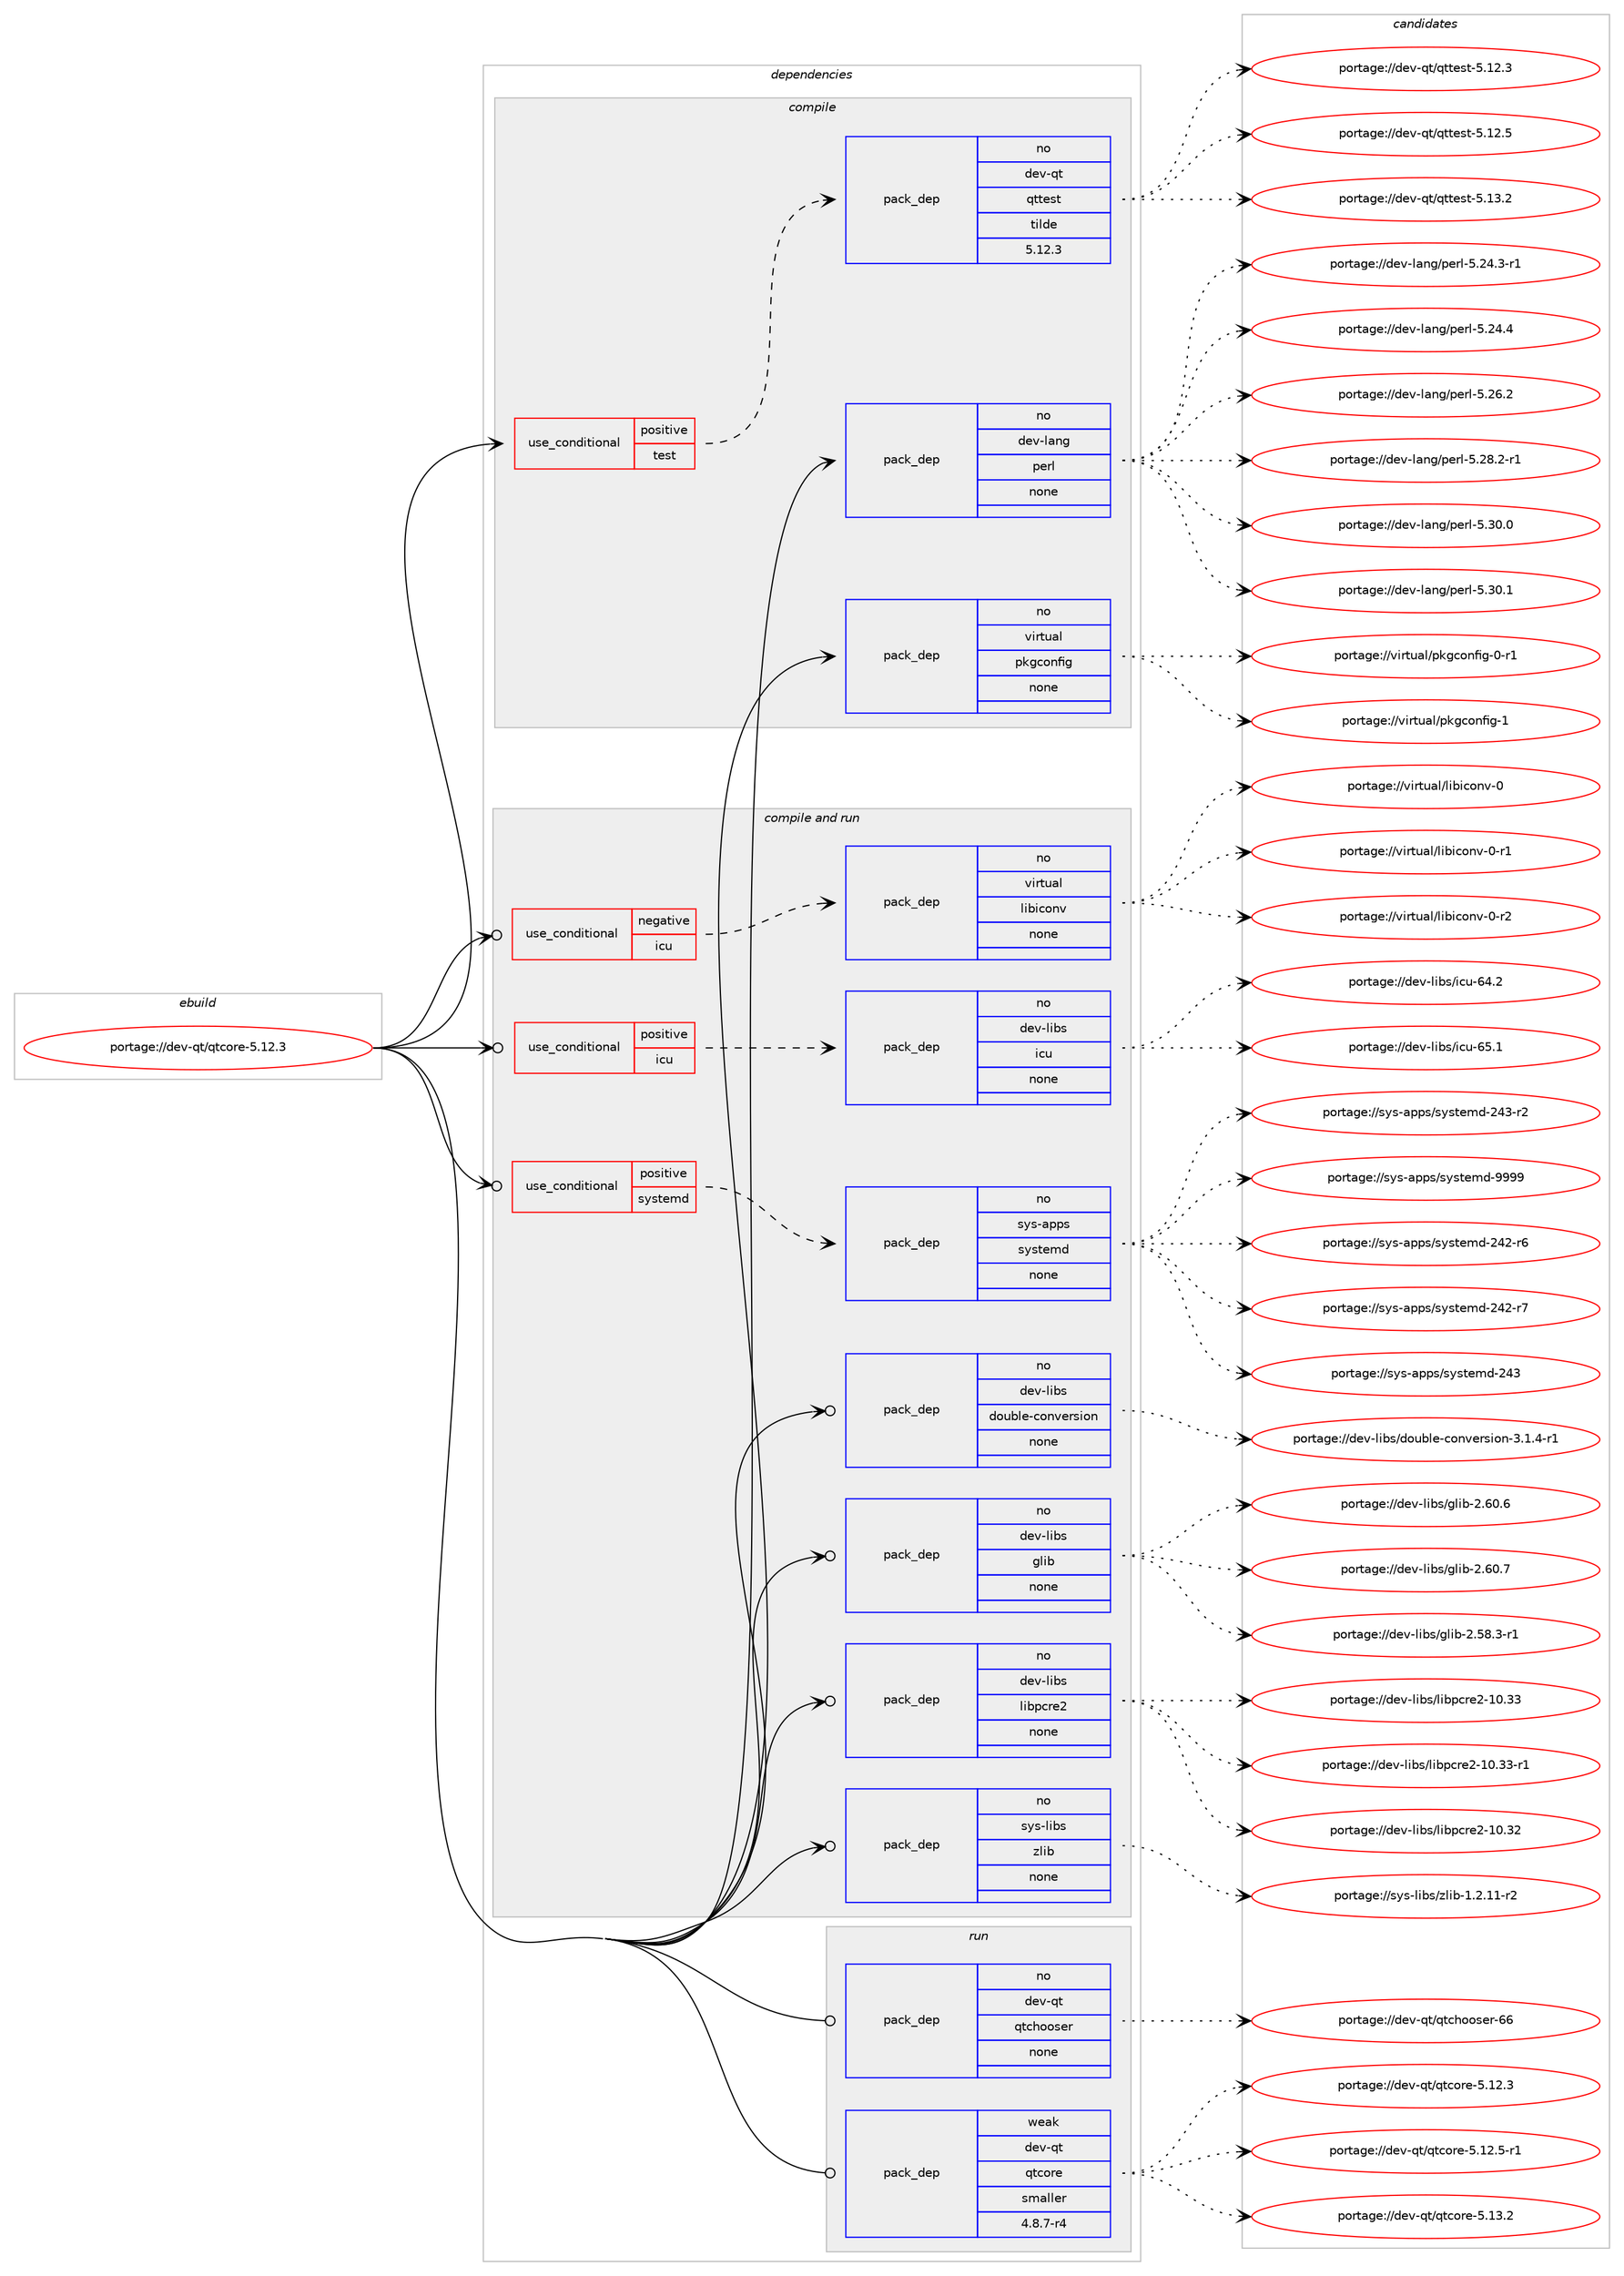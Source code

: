 digraph prolog {

# *************
# Graph options
# *************

newrank=true;
concentrate=true;
compound=true;
graph [rankdir=LR,fontname=Helvetica,fontsize=10,ranksep=1.5];#, ranksep=2.5, nodesep=0.2];
edge  [arrowhead=vee];
node  [fontname=Helvetica,fontsize=10];

# **********
# The ebuild
# **********

subgraph cluster_leftcol {
color=gray;
rank=same;
label=<<i>ebuild</i>>;
id [label="portage://dev-qt/qtcore-5.12.3", color=red, width=4, href="../dev-qt/qtcore-5.12.3.svg"];
}

# ****************
# The dependencies
# ****************

subgraph cluster_midcol {
color=gray;
label=<<i>dependencies</i>>;
subgraph cluster_compile {
fillcolor="#eeeeee";
style=filled;
label=<<i>compile</i>>;
subgraph cond41601 {
dependency181502 [label=<<TABLE BORDER="0" CELLBORDER="1" CELLSPACING="0" CELLPADDING="4"><TR><TD ROWSPAN="3" CELLPADDING="10">use_conditional</TD></TR><TR><TD>positive</TD></TR><TR><TD>test</TD></TR></TABLE>>, shape=none, color=red];
subgraph pack136479 {
dependency181503 [label=<<TABLE BORDER="0" CELLBORDER="1" CELLSPACING="0" CELLPADDING="4" WIDTH="220"><TR><TD ROWSPAN="6" CELLPADDING="30">pack_dep</TD></TR><TR><TD WIDTH="110">no</TD></TR><TR><TD>dev-qt</TD></TR><TR><TD>qttest</TD></TR><TR><TD>tilde</TD></TR><TR><TD>5.12.3</TD></TR></TABLE>>, shape=none, color=blue];
}
dependency181502:e -> dependency181503:w [weight=20,style="dashed",arrowhead="vee"];
}
id:e -> dependency181502:w [weight=20,style="solid",arrowhead="vee"];
subgraph pack136480 {
dependency181504 [label=<<TABLE BORDER="0" CELLBORDER="1" CELLSPACING="0" CELLPADDING="4" WIDTH="220"><TR><TD ROWSPAN="6" CELLPADDING="30">pack_dep</TD></TR><TR><TD WIDTH="110">no</TD></TR><TR><TD>dev-lang</TD></TR><TR><TD>perl</TD></TR><TR><TD>none</TD></TR><TR><TD></TD></TR></TABLE>>, shape=none, color=blue];
}
id:e -> dependency181504:w [weight=20,style="solid",arrowhead="vee"];
subgraph pack136481 {
dependency181505 [label=<<TABLE BORDER="0" CELLBORDER="1" CELLSPACING="0" CELLPADDING="4" WIDTH="220"><TR><TD ROWSPAN="6" CELLPADDING="30">pack_dep</TD></TR><TR><TD WIDTH="110">no</TD></TR><TR><TD>virtual</TD></TR><TR><TD>pkgconfig</TD></TR><TR><TD>none</TD></TR><TR><TD></TD></TR></TABLE>>, shape=none, color=blue];
}
id:e -> dependency181505:w [weight=20,style="solid",arrowhead="vee"];
}
subgraph cluster_compileandrun {
fillcolor="#eeeeee";
style=filled;
label=<<i>compile and run</i>>;
subgraph cond41602 {
dependency181506 [label=<<TABLE BORDER="0" CELLBORDER="1" CELLSPACING="0" CELLPADDING="4"><TR><TD ROWSPAN="3" CELLPADDING="10">use_conditional</TD></TR><TR><TD>negative</TD></TR><TR><TD>icu</TD></TR></TABLE>>, shape=none, color=red];
subgraph pack136482 {
dependency181507 [label=<<TABLE BORDER="0" CELLBORDER="1" CELLSPACING="0" CELLPADDING="4" WIDTH="220"><TR><TD ROWSPAN="6" CELLPADDING="30">pack_dep</TD></TR><TR><TD WIDTH="110">no</TD></TR><TR><TD>virtual</TD></TR><TR><TD>libiconv</TD></TR><TR><TD>none</TD></TR><TR><TD></TD></TR></TABLE>>, shape=none, color=blue];
}
dependency181506:e -> dependency181507:w [weight=20,style="dashed",arrowhead="vee"];
}
id:e -> dependency181506:w [weight=20,style="solid",arrowhead="odotvee"];
subgraph cond41603 {
dependency181508 [label=<<TABLE BORDER="0" CELLBORDER="1" CELLSPACING="0" CELLPADDING="4"><TR><TD ROWSPAN="3" CELLPADDING="10">use_conditional</TD></TR><TR><TD>positive</TD></TR><TR><TD>icu</TD></TR></TABLE>>, shape=none, color=red];
subgraph pack136483 {
dependency181509 [label=<<TABLE BORDER="0" CELLBORDER="1" CELLSPACING="0" CELLPADDING="4" WIDTH="220"><TR><TD ROWSPAN="6" CELLPADDING="30">pack_dep</TD></TR><TR><TD WIDTH="110">no</TD></TR><TR><TD>dev-libs</TD></TR><TR><TD>icu</TD></TR><TR><TD>none</TD></TR><TR><TD></TD></TR></TABLE>>, shape=none, color=blue];
}
dependency181508:e -> dependency181509:w [weight=20,style="dashed",arrowhead="vee"];
}
id:e -> dependency181508:w [weight=20,style="solid",arrowhead="odotvee"];
subgraph cond41604 {
dependency181510 [label=<<TABLE BORDER="0" CELLBORDER="1" CELLSPACING="0" CELLPADDING="4"><TR><TD ROWSPAN="3" CELLPADDING="10">use_conditional</TD></TR><TR><TD>positive</TD></TR><TR><TD>systemd</TD></TR></TABLE>>, shape=none, color=red];
subgraph pack136484 {
dependency181511 [label=<<TABLE BORDER="0" CELLBORDER="1" CELLSPACING="0" CELLPADDING="4" WIDTH="220"><TR><TD ROWSPAN="6" CELLPADDING="30">pack_dep</TD></TR><TR><TD WIDTH="110">no</TD></TR><TR><TD>sys-apps</TD></TR><TR><TD>systemd</TD></TR><TR><TD>none</TD></TR><TR><TD></TD></TR></TABLE>>, shape=none, color=blue];
}
dependency181510:e -> dependency181511:w [weight=20,style="dashed",arrowhead="vee"];
}
id:e -> dependency181510:w [weight=20,style="solid",arrowhead="odotvee"];
subgraph pack136485 {
dependency181512 [label=<<TABLE BORDER="0" CELLBORDER="1" CELLSPACING="0" CELLPADDING="4" WIDTH="220"><TR><TD ROWSPAN="6" CELLPADDING="30">pack_dep</TD></TR><TR><TD WIDTH="110">no</TD></TR><TR><TD>dev-libs</TD></TR><TR><TD>double-conversion</TD></TR><TR><TD>none</TD></TR><TR><TD></TD></TR></TABLE>>, shape=none, color=blue];
}
id:e -> dependency181512:w [weight=20,style="solid",arrowhead="odotvee"];
subgraph pack136486 {
dependency181513 [label=<<TABLE BORDER="0" CELLBORDER="1" CELLSPACING="0" CELLPADDING="4" WIDTH="220"><TR><TD ROWSPAN="6" CELLPADDING="30">pack_dep</TD></TR><TR><TD WIDTH="110">no</TD></TR><TR><TD>dev-libs</TD></TR><TR><TD>glib</TD></TR><TR><TD>none</TD></TR><TR><TD></TD></TR></TABLE>>, shape=none, color=blue];
}
id:e -> dependency181513:w [weight=20,style="solid",arrowhead="odotvee"];
subgraph pack136487 {
dependency181514 [label=<<TABLE BORDER="0" CELLBORDER="1" CELLSPACING="0" CELLPADDING="4" WIDTH="220"><TR><TD ROWSPAN="6" CELLPADDING="30">pack_dep</TD></TR><TR><TD WIDTH="110">no</TD></TR><TR><TD>dev-libs</TD></TR><TR><TD>libpcre2</TD></TR><TR><TD>none</TD></TR><TR><TD></TD></TR></TABLE>>, shape=none, color=blue];
}
id:e -> dependency181514:w [weight=20,style="solid",arrowhead="odotvee"];
subgraph pack136488 {
dependency181515 [label=<<TABLE BORDER="0" CELLBORDER="1" CELLSPACING="0" CELLPADDING="4" WIDTH="220"><TR><TD ROWSPAN="6" CELLPADDING="30">pack_dep</TD></TR><TR><TD WIDTH="110">no</TD></TR><TR><TD>sys-libs</TD></TR><TR><TD>zlib</TD></TR><TR><TD>none</TD></TR><TR><TD></TD></TR></TABLE>>, shape=none, color=blue];
}
id:e -> dependency181515:w [weight=20,style="solid",arrowhead="odotvee"];
}
subgraph cluster_run {
fillcolor="#eeeeee";
style=filled;
label=<<i>run</i>>;
subgraph pack136489 {
dependency181516 [label=<<TABLE BORDER="0" CELLBORDER="1" CELLSPACING="0" CELLPADDING="4" WIDTH="220"><TR><TD ROWSPAN="6" CELLPADDING="30">pack_dep</TD></TR><TR><TD WIDTH="110">no</TD></TR><TR><TD>dev-qt</TD></TR><TR><TD>qtchooser</TD></TR><TR><TD>none</TD></TR><TR><TD></TD></TR></TABLE>>, shape=none, color=blue];
}
id:e -> dependency181516:w [weight=20,style="solid",arrowhead="odot"];
subgraph pack136490 {
dependency181517 [label=<<TABLE BORDER="0" CELLBORDER="1" CELLSPACING="0" CELLPADDING="4" WIDTH="220"><TR><TD ROWSPAN="6" CELLPADDING="30">pack_dep</TD></TR><TR><TD WIDTH="110">weak</TD></TR><TR><TD>dev-qt</TD></TR><TR><TD>qtcore</TD></TR><TR><TD>smaller</TD></TR><TR><TD>4.8.7-r4</TD></TR></TABLE>>, shape=none, color=blue];
}
id:e -> dependency181517:w [weight=20,style="solid",arrowhead="odot"];
}
}

# **************
# The candidates
# **************

subgraph cluster_choices {
rank=same;
color=gray;
label=<<i>candidates</i>>;

subgraph choice136479 {
color=black;
nodesep=1;
choiceportage100101118451131164711311611610111511645534649504651 [label="portage://dev-qt/qttest-5.12.3", color=red, width=4,href="../dev-qt/qttest-5.12.3.svg"];
choiceportage100101118451131164711311611610111511645534649504653 [label="portage://dev-qt/qttest-5.12.5", color=red, width=4,href="../dev-qt/qttest-5.12.5.svg"];
choiceportage100101118451131164711311611610111511645534649514650 [label="portage://dev-qt/qttest-5.13.2", color=red, width=4,href="../dev-qt/qttest-5.13.2.svg"];
dependency181503:e -> choiceportage100101118451131164711311611610111511645534649504651:w [style=dotted,weight="100"];
dependency181503:e -> choiceportage100101118451131164711311611610111511645534649504653:w [style=dotted,weight="100"];
dependency181503:e -> choiceportage100101118451131164711311611610111511645534649514650:w [style=dotted,weight="100"];
}
subgraph choice136480 {
color=black;
nodesep=1;
choiceportage100101118451089711010347112101114108455346505246514511449 [label="portage://dev-lang/perl-5.24.3-r1", color=red, width=4,href="../dev-lang/perl-5.24.3-r1.svg"];
choiceportage10010111845108971101034711210111410845534650524652 [label="portage://dev-lang/perl-5.24.4", color=red, width=4,href="../dev-lang/perl-5.24.4.svg"];
choiceportage10010111845108971101034711210111410845534650544650 [label="portage://dev-lang/perl-5.26.2", color=red, width=4,href="../dev-lang/perl-5.26.2.svg"];
choiceportage100101118451089711010347112101114108455346505646504511449 [label="portage://dev-lang/perl-5.28.2-r1", color=red, width=4,href="../dev-lang/perl-5.28.2-r1.svg"];
choiceportage10010111845108971101034711210111410845534651484648 [label="portage://dev-lang/perl-5.30.0", color=red, width=4,href="../dev-lang/perl-5.30.0.svg"];
choiceportage10010111845108971101034711210111410845534651484649 [label="portage://dev-lang/perl-5.30.1", color=red, width=4,href="../dev-lang/perl-5.30.1.svg"];
dependency181504:e -> choiceportage100101118451089711010347112101114108455346505246514511449:w [style=dotted,weight="100"];
dependency181504:e -> choiceportage10010111845108971101034711210111410845534650524652:w [style=dotted,weight="100"];
dependency181504:e -> choiceportage10010111845108971101034711210111410845534650544650:w [style=dotted,weight="100"];
dependency181504:e -> choiceportage100101118451089711010347112101114108455346505646504511449:w [style=dotted,weight="100"];
dependency181504:e -> choiceportage10010111845108971101034711210111410845534651484648:w [style=dotted,weight="100"];
dependency181504:e -> choiceportage10010111845108971101034711210111410845534651484649:w [style=dotted,weight="100"];
}
subgraph choice136481 {
color=black;
nodesep=1;
choiceportage11810511411611797108471121071039911111010210510345484511449 [label="portage://virtual/pkgconfig-0-r1", color=red, width=4,href="../virtual/pkgconfig-0-r1.svg"];
choiceportage1181051141161179710847112107103991111101021051034549 [label="portage://virtual/pkgconfig-1", color=red, width=4,href="../virtual/pkgconfig-1.svg"];
dependency181505:e -> choiceportage11810511411611797108471121071039911111010210510345484511449:w [style=dotted,weight="100"];
dependency181505:e -> choiceportage1181051141161179710847112107103991111101021051034549:w [style=dotted,weight="100"];
}
subgraph choice136482 {
color=black;
nodesep=1;
choiceportage118105114116117971084710810598105991111101184548 [label="portage://virtual/libiconv-0", color=red, width=4,href="../virtual/libiconv-0.svg"];
choiceportage1181051141161179710847108105981059911111011845484511449 [label="portage://virtual/libiconv-0-r1", color=red, width=4,href="../virtual/libiconv-0-r1.svg"];
choiceportage1181051141161179710847108105981059911111011845484511450 [label="portage://virtual/libiconv-0-r2", color=red, width=4,href="../virtual/libiconv-0-r2.svg"];
dependency181507:e -> choiceportage118105114116117971084710810598105991111101184548:w [style=dotted,weight="100"];
dependency181507:e -> choiceportage1181051141161179710847108105981059911111011845484511449:w [style=dotted,weight="100"];
dependency181507:e -> choiceportage1181051141161179710847108105981059911111011845484511450:w [style=dotted,weight="100"];
}
subgraph choice136483 {
color=black;
nodesep=1;
choiceportage100101118451081059811547105991174554524650 [label="portage://dev-libs/icu-64.2", color=red, width=4,href="../dev-libs/icu-64.2.svg"];
choiceportage100101118451081059811547105991174554534649 [label="portage://dev-libs/icu-65.1", color=red, width=4,href="../dev-libs/icu-65.1.svg"];
dependency181509:e -> choiceportage100101118451081059811547105991174554524650:w [style=dotted,weight="100"];
dependency181509:e -> choiceportage100101118451081059811547105991174554534649:w [style=dotted,weight="100"];
}
subgraph choice136484 {
color=black;
nodesep=1;
choiceportage115121115459711211211547115121115116101109100455052504511454 [label="portage://sys-apps/systemd-242-r6", color=red, width=4,href="../sys-apps/systemd-242-r6.svg"];
choiceportage115121115459711211211547115121115116101109100455052504511455 [label="portage://sys-apps/systemd-242-r7", color=red, width=4,href="../sys-apps/systemd-242-r7.svg"];
choiceportage11512111545971121121154711512111511610110910045505251 [label="portage://sys-apps/systemd-243", color=red, width=4,href="../sys-apps/systemd-243.svg"];
choiceportage115121115459711211211547115121115116101109100455052514511450 [label="portage://sys-apps/systemd-243-r2", color=red, width=4,href="../sys-apps/systemd-243-r2.svg"];
choiceportage1151211154597112112115471151211151161011091004557575757 [label="portage://sys-apps/systemd-9999", color=red, width=4,href="../sys-apps/systemd-9999.svg"];
dependency181511:e -> choiceportage115121115459711211211547115121115116101109100455052504511454:w [style=dotted,weight="100"];
dependency181511:e -> choiceportage115121115459711211211547115121115116101109100455052504511455:w [style=dotted,weight="100"];
dependency181511:e -> choiceportage11512111545971121121154711512111511610110910045505251:w [style=dotted,weight="100"];
dependency181511:e -> choiceportage115121115459711211211547115121115116101109100455052514511450:w [style=dotted,weight="100"];
dependency181511:e -> choiceportage1151211154597112112115471151211151161011091004557575757:w [style=dotted,weight="100"];
}
subgraph choice136485 {
color=black;
nodesep=1;
choiceportage1001011184510810598115471001111179810810145991111101181011141151051111104551464946524511449 [label="portage://dev-libs/double-conversion-3.1.4-r1", color=red, width=4,href="../dev-libs/double-conversion-3.1.4-r1.svg"];
dependency181512:e -> choiceportage1001011184510810598115471001111179810810145991111101181011141151051111104551464946524511449:w [style=dotted,weight="100"];
}
subgraph choice136486 {
color=black;
nodesep=1;
choiceportage10010111845108105981154710310810598455046535646514511449 [label="portage://dev-libs/glib-2.58.3-r1", color=red, width=4,href="../dev-libs/glib-2.58.3-r1.svg"];
choiceportage1001011184510810598115471031081059845504654484654 [label="portage://dev-libs/glib-2.60.6", color=red, width=4,href="../dev-libs/glib-2.60.6.svg"];
choiceportage1001011184510810598115471031081059845504654484655 [label="portage://dev-libs/glib-2.60.7", color=red, width=4,href="../dev-libs/glib-2.60.7.svg"];
dependency181513:e -> choiceportage10010111845108105981154710310810598455046535646514511449:w [style=dotted,weight="100"];
dependency181513:e -> choiceportage1001011184510810598115471031081059845504654484654:w [style=dotted,weight="100"];
dependency181513:e -> choiceportage1001011184510810598115471031081059845504654484655:w [style=dotted,weight="100"];
}
subgraph choice136487 {
color=black;
nodesep=1;
choiceportage100101118451081059811547108105981129911410150454948465150 [label="portage://dev-libs/libpcre2-10.32", color=red, width=4,href="../dev-libs/libpcre2-10.32.svg"];
choiceportage100101118451081059811547108105981129911410150454948465151 [label="portage://dev-libs/libpcre2-10.33", color=red, width=4,href="../dev-libs/libpcre2-10.33.svg"];
choiceportage1001011184510810598115471081059811299114101504549484651514511449 [label="portage://dev-libs/libpcre2-10.33-r1", color=red, width=4,href="../dev-libs/libpcre2-10.33-r1.svg"];
dependency181514:e -> choiceportage100101118451081059811547108105981129911410150454948465150:w [style=dotted,weight="100"];
dependency181514:e -> choiceportage100101118451081059811547108105981129911410150454948465151:w [style=dotted,weight="100"];
dependency181514:e -> choiceportage1001011184510810598115471081059811299114101504549484651514511449:w [style=dotted,weight="100"];
}
subgraph choice136488 {
color=black;
nodesep=1;
choiceportage11512111545108105981154712210810598454946504649494511450 [label="portage://sys-libs/zlib-1.2.11-r2", color=red, width=4,href="../sys-libs/zlib-1.2.11-r2.svg"];
dependency181515:e -> choiceportage11512111545108105981154712210810598454946504649494511450:w [style=dotted,weight="100"];
}
subgraph choice136489 {
color=black;
nodesep=1;
choiceportage100101118451131164711311699104111111115101114455454 [label="portage://dev-qt/qtchooser-66", color=red, width=4,href="../dev-qt/qtchooser-66.svg"];
dependency181516:e -> choiceportage100101118451131164711311699104111111115101114455454:w [style=dotted,weight="100"];
}
subgraph choice136490 {
color=black;
nodesep=1;
choiceportage10010111845113116471131169911111410145534649504651 [label="portage://dev-qt/qtcore-5.12.3", color=red, width=4,href="../dev-qt/qtcore-5.12.3.svg"];
choiceportage100101118451131164711311699111114101455346495046534511449 [label="portage://dev-qt/qtcore-5.12.5-r1", color=red, width=4,href="../dev-qt/qtcore-5.12.5-r1.svg"];
choiceportage10010111845113116471131169911111410145534649514650 [label="portage://dev-qt/qtcore-5.13.2", color=red, width=4,href="../dev-qt/qtcore-5.13.2.svg"];
dependency181517:e -> choiceportage10010111845113116471131169911111410145534649504651:w [style=dotted,weight="100"];
dependency181517:e -> choiceportage100101118451131164711311699111114101455346495046534511449:w [style=dotted,weight="100"];
dependency181517:e -> choiceportage10010111845113116471131169911111410145534649514650:w [style=dotted,weight="100"];
}
}

}
